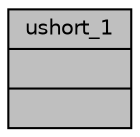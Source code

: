 digraph "ushort_1"
{
  edge [fontname="Helvetica",fontsize="10",labelfontname="Helvetica",labelfontsize="10"];
  node [fontname="Helvetica",fontsize="10",shape=record];
  Node1 [label="{ushort_1\n||}",height=0.2,width=0.4,color="black", fillcolor="grey75", style="filled", fontcolor="black"];
}
